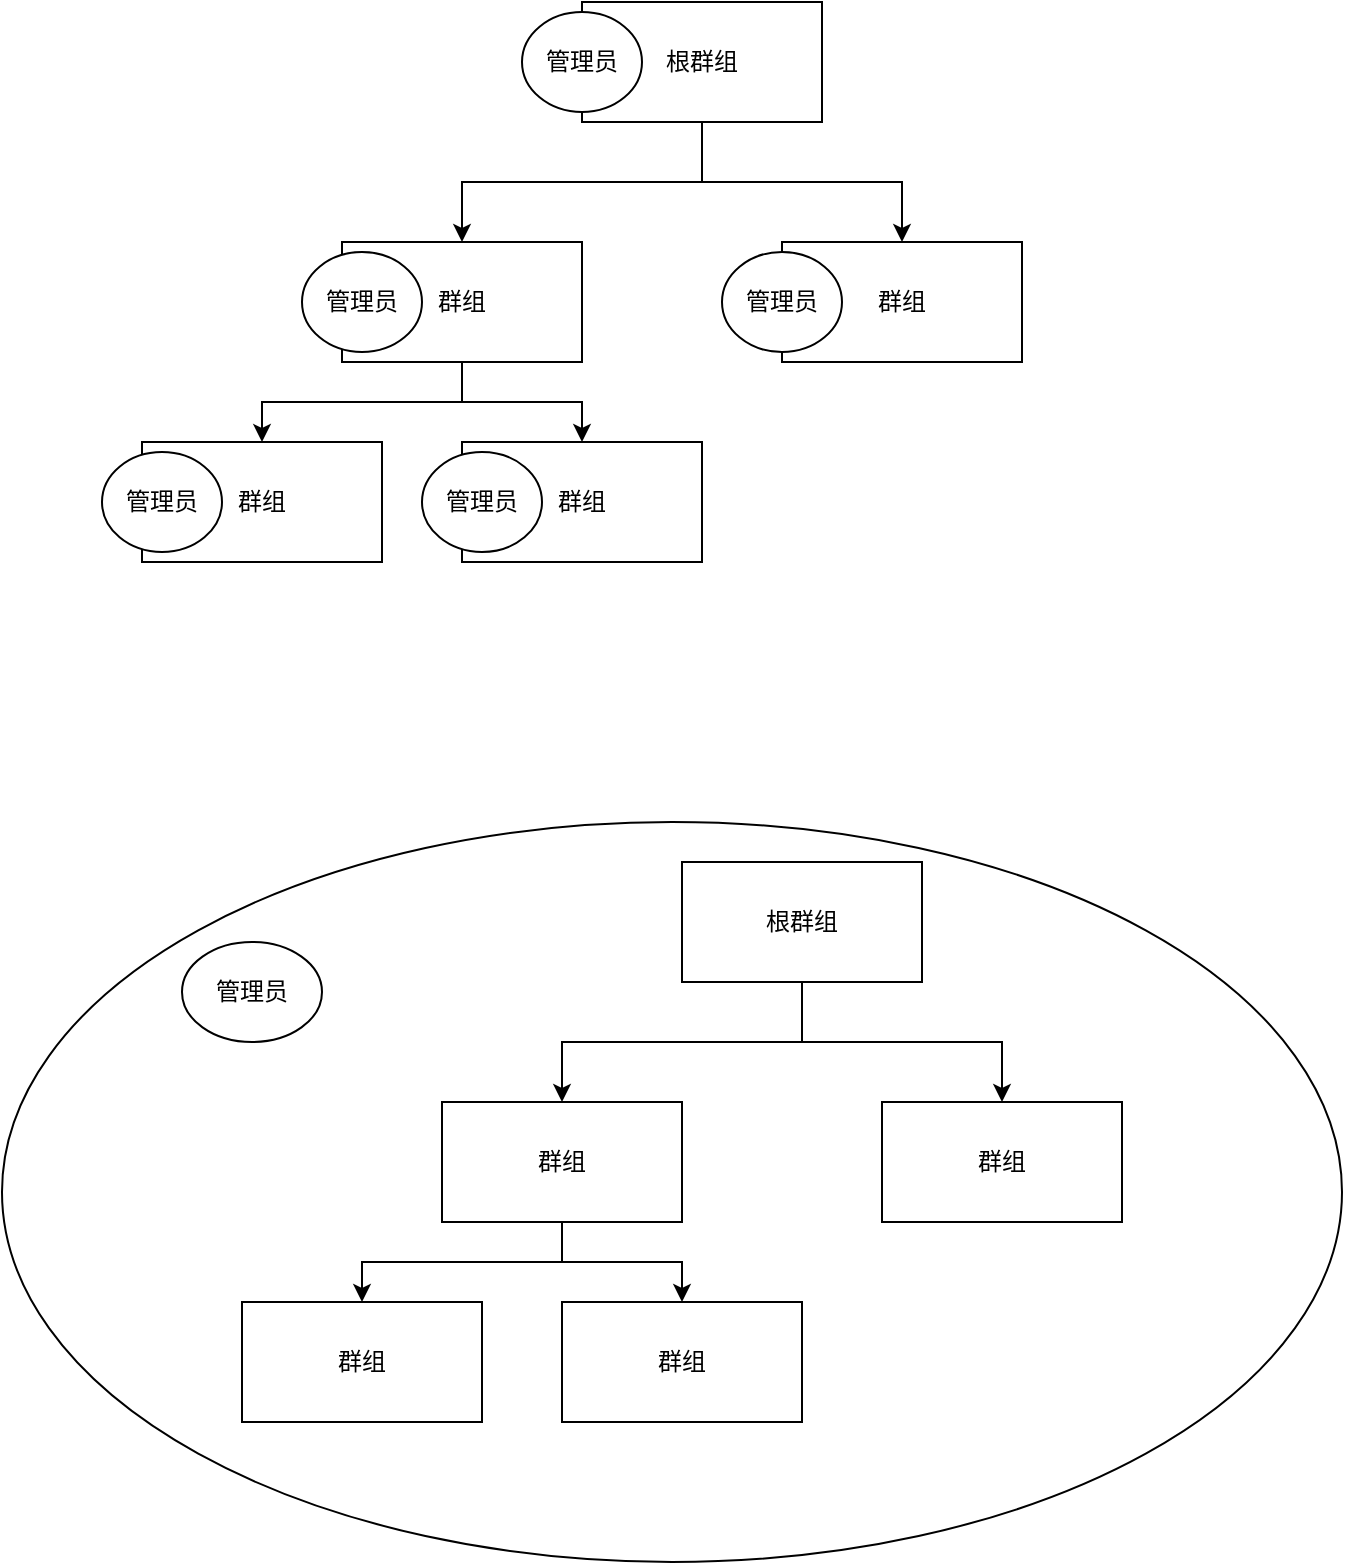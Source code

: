 <mxfile version="22.1.0" type="github">
  <diagram name="第 1 页" id="dj7T8ALXCWvyVN4PgUyA">
    <mxGraphModel dx="1050" dy="566" grid="1" gridSize="10" guides="1" tooltips="1" connect="1" arrows="1" fold="1" page="1" pageScale="1" pageWidth="827" pageHeight="1169" math="0" shadow="0">
      <root>
        <mxCell id="0" />
        <mxCell id="1" parent="0" />
        <mxCell id="8U1QCe3GgMSsuvsEtbN4-37" value="" style="ellipse;whiteSpace=wrap;html=1;" vertex="1" parent="1">
          <mxGeometry x="40" y="470" width="670" height="370" as="geometry" />
        </mxCell>
        <mxCell id="8U1QCe3GgMSsuvsEtbN4-1" value="群组" style="whiteSpace=wrap;html=1;" vertex="1" parent="1">
          <mxGeometry x="430" y="180" width="120" height="60" as="geometry" />
        </mxCell>
        <mxCell id="8U1QCe3GgMSsuvsEtbN4-10" style="edgeStyle=orthogonalEdgeStyle;rounded=0;orthogonalLoop=1;jettySize=auto;html=1;entryX=0.5;entryY=0;entryDx=0;entryDy=0;" edge="1" parent="1" source="8U1QCe3GgMSsuvsEtbN4-4" target="8U1QCe3GgMSsuvsEtbN4-5">
          <mxGeometry relative="1" as="geometry" />
        </mxCell>
        <mxCell id="8U1QCe3GgMSsuvsEtbN4-13" style="edgeStyle=orthogonalEdgeStyle;rounded=0;orthogonalLoop=1;jettySize=auto;html=1;entryX=0.5;entryY=0;entryDx=0;entryDy=0;" edge="1" parent="1" source="8U1QCe3GgMSsuvsEtbN4-4" target="8U1QCe3GgMSsuvsEtbN4-1">
          <mxGeometry relative="1" as="geometry" />
        </mxCell>
        <mxCell id="8U1QCe3GgMSsuvsEtbN4-4" value="根群组" style="whiteSpace=wrap;html=1;" vertex="1" parent="1">
          <mxGeometry x="330" y="60" width="120" height="60" as="geometry" />
        </mxCell>
        <mxCell id="8U1QCe3GgMSsuvsEtbN4-11" style="edgeStyle=orthogonalEdgeStyle;rounded=0;orthogonalLoop=1;jettySize=auto;html=1;entryX=0.5;entryY=0;entryDx=0;entryDy=0;" edge="1" parent="1" source="8U1QCe3GgMSsuvsEtbN4-5" target="8U1QCe3GgMSsuvsEtbN4-8">
          <mxGeometry relative="1" as="geometry" />
        </mxCell>
        <mxCell id="8U1QCe3GgMSsuvsEtbN4-12" style="edgeStyle=orthogonalEdgeStyle;rounded=0;orthogonalLoop=1;jettySize=auto;html=1;entryX=0.5;entryY=0;entryDx=0;entryDy=0;" edge="1" parent="1" source="8U1QCe3GgMSsuvsEtbN4-5" target="8U1QCe3GgMSsuvsEtbN4-9">
          <mxGeometry relative="1" as="geometry" />
        </mxCell>
        <mxCell id="8U1QCe3GgMSsuvsEtbN4-5" value="群组" style="whiteSpace=wrap;html=1;" vertex="1" parent="1">
          <mxGeometry x="210" y="180" width="120" height="60" as="geometry" />
        </mxCell>
        <mxCell id="8U1QCe3GgMSsuvsEtbN4-8" value="群组" style="whiteSpace=wrap;html=1;" vertex="1" parent="1">
          <mxGeometry x="110" y="280" width="120" height="60" as="geometry" />
        </mxCell>
        <mxCell id="8U1QCe3GgMSsuvsEtbN4-9" value="群组" style="whiteSpace=wrap;html=1;" vertex="1" parent="1">
          <mxGeometry x="270" y="280" width="120" height="60" as="geometry" />
        </mxCell>
        <mxCell id="8U1QCe3GgMSsuvsEtbN4-24" value="群组" style="whiteSpace=wrap;html=1;" vertex="1" parent="1">
          <mxGeometry x="480" y="610" width="120" height="60" as="geometry" />
        </mxCell>
        <mxCell id="8U1QCe3GgMSsuvsEtbN4-25" style="edgeStyle=orthogonalEdgeStyle;rounded=0;orthogonalLoop=1;jettySize=auto;html=1;entryX=0.5;entryY=0;entryDx=0;entryDy=0;" edge="1" parent="1" source="8U1QCe3GgMSsuvsEtbN4-27" target="8U1QCe3GgMSsuvsEtbN4-30">
          <mxGeometry relative="1" as="geometry" />
        </mxCell>
        <mxCell id="8U1QCe3GgMSsuvsEtbN4-26" style="edgeStyle=orthogonalEdgeStyle;rounded=0;orthogonalLoop=1;jettySize=auto;html=1;entryX=0.5;entryY=0;entryDx=0;entryDy=0;" edge="1" parent="1" source="8U1QCe3GgMSsuvsEtbN4-27" target="8U1QCe3GgMSsuvsEtbN4-24">
          <mxGeometry relative="1" as="geometry" />
        </mxCell>
        <mxCell id="8U1QCe3GgMSsuvsEtbN4-27" value="根群组" style="whiteSpace=wrap;html=1;" vertex="1" parent="1">
          <mxGeometry x="380" y="490" width="120" height="60" as="geometry" />
        </mxCell>
        <mxCell id="8U1QCe3GgMSsuvsEtbN4-28" style="edgeStyle=orthogonalEdgeStyle;rounded=0;orthogonalLoop=1;jettySize=auto;html=1;entryX=0.5;entryY=0;entryDx=0;entryDy=0;" edge="1" parent="1" source="8U1QCe3GgMSsuvsEtbN4-30" target="8U1QCe3GgMSsuvsEtbN4-31">
          <mxGeometry relative="1" as="geometry" />
        </mxCell>
        <mxCell id="8U1QCe3GgMSsuvsEtbN4-29" style="edgeStyle=orthogonalEdgeStyle;rounded=0;orthogonalLoop=1;jettySize=auto;html=1;entryX=0.5;entryY=0;entryDx=0;entryDy=0;" edge="1" parent="1" source="8U1QCe3GgMSsuvsEtbN4-30" target="8U1QCe3GgMSsuvsEtbN4-32">
          <mxGeometry relative="1" as="geometry" />
        </mxCell>
        <mxCell id="8U1QCe3GgMSsuvsEtbN4-30" value="群组" style="whiteSpace=wrap;html=1;" vertex="1" parent="1">
          <mxGeometry x="260" y="610" width="120" height="60" as="geometry" />
        </mxCell>
        <mxCell id="8U1QCe3GgMSsuvsEtbN4-31" value="群组" style="whiteSpace=wrap;html=1;" vertex="1" parent="1">
          <mxGeometry x="160" y="710" width="120" height="60" as="geometry" />
        </mxCell>
        <mxCell id="8U1QCe3GgMSsuvsEtbN4-32" value="群组" style="whiteSpace=wrap;html=1;" vertex="1" parent="1">
          <mxGeometry x="320" y="710" width="120" height="60" as="geometry" />
        </mxCell>
        <mxCell id="8U1QCe3GgMSsuvsEtbN4-3" value="管理员" style="ellipse;whiteSpace=wrap;html=1;" vertex="1" parent="1">
          <mxGeometry x="300" y="65" width="60" height="50" as="geometry" />
        </mxCell>
        <mxCell id="8U1QCe3GgMSsuvsEtbN4-33" value="管理员" style="ellipse;whiteSpace=wrap;html=1;" vertex="1" parent="1">
          <mxGeometry x="190" y="185" width="60" height="50" as="geometry" />
        </mxCell>
        <mxCell id="8U1QCe3GgMSsuvsEtbN4-34" value="管理员" style="ellipse;whiteSpace=wrap;html=1;" vertex="1" parent="1">
          <mxGeometry x="400" y="185" width="60" height="50" as="geometry" />
        </mxCell>
        <mxCell id="8U1QCe3GgMSsuvsEtbN4-35" value="管理员" style="ellipse;whiteSpace=wrap;html=1;" vertex="1" parent="1">
          <mxGeometry x="90" y="285" width="60" height="50" as="geometry" />
        </mxCell>
        <mxCell id="8U1QCe3GgMSsuvsEtbN4-36" value="管理员" style="ellipse;whiteSpace=wrap;html=1;" vertex="1" parent="1">
          <mxGeometry x="250" y="285" width="60" height="50" as="geometry" />
        </mxCell>
        <mxCell id="8U1QCe3GgMSsuvsEtbN4-38" value="管理员" style="ellipse;whiteSpace=wrap;html=1;" vertex="1" parent="1">
          <mxGeometry x="130" y="530" width="70" height="50" as="geometry" />
        </mxCell>
      </root>
    </mxGraphModel>
  </diagram>
</mxfile>

